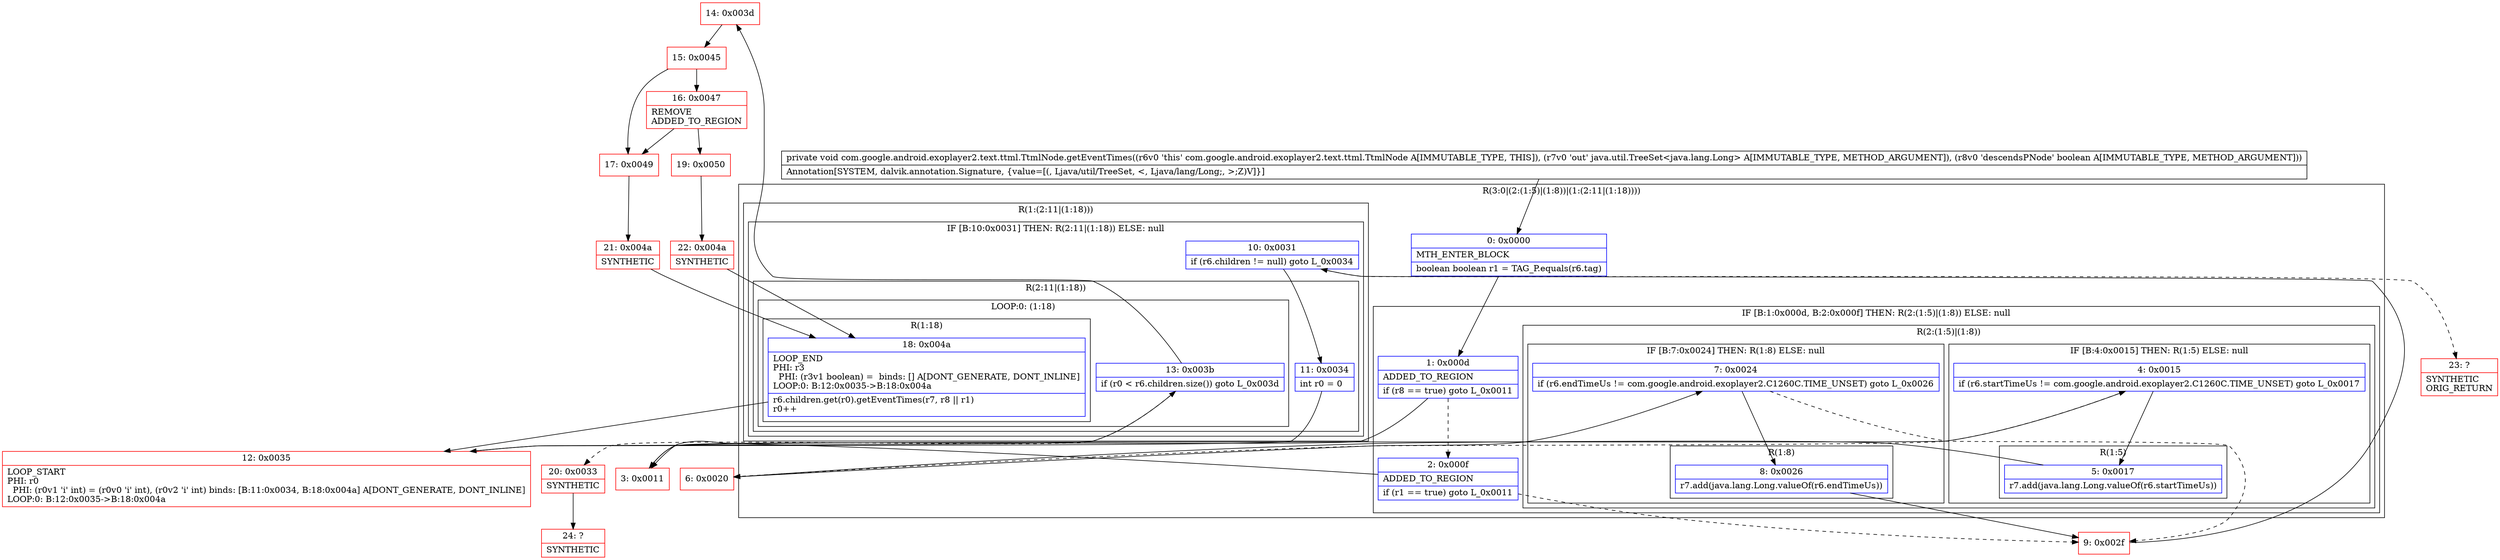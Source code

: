 digraph "CFG forcom.google.android.exoplayer2.text.ttml.TtmlNode.getEventTimes(Ljava\/util\/TreeSet;Z)V" {
subgraph cluster_Region_1425447865 {
label = "R(3:0|(2:(1:5)|(1:8))|(1:(2:11|(1:18))))";
node [shape=record,color=blue];
Node_0 [shape=record,label="{0\:\ 0x0000|MTH_ENTER_BLOCK\l|boolean boolean r1 = TAG_P.equals(r6.tag)\l}"];
subgraph cluster_IfRegion_653627823 {
label = "IF [B:1:0x000d, B:2:0x000f] THEN: R(2:(1:5)|(1:8)) ELSE: null";
node [shape=record,color=blue];
Node_1 [shape=record,label="{1\:\ 0x000d|ADDED_TO_REGION\l|if (r8 == true) goto L_0x0011\l}"];
Node_2 [shape=record,label="{2\:\ 0x000f|ADDED_TO_REGION\l|if (r1 == true) goto L_0x0011\l}"];
subgraph cluster_Region_623530526 {
label = "R(2:(1:5)|(1:8))";
node [shape=record,color=blue];
subgraph cluster_IfRegion_410046195 {
label = "IF [B:4:0x0015] THEN: R(1:5) ELSE: null";
node [shape=record,color=blue];
Node_4 [shape=record,label="{4\:\ 0x0015|if (r6.startTimeUs != com.google.android.exoplayer2.C1260C.TIME_UNSET) goto L_0x0017\l}"];
subgraph cluster_Region_350577709 {
label = "R(1:5)";
node [shape=record,color=blue];
Node_5 [shape=record,label="{5\:\ 0x0017|r7.add(java.lang.Long.valueOf(r6.startTimeUs))\l}"];
}
}
subgraph cluster_IfRegion_170108801 {
label = "IF [B:7:0x0024] THEN: R(1:8) ELSE: null";
node [shape=record,color=blue];
Node_7 [shape=record,label="{7\:\ 0x0024|if (r6.endTimeUs != com.google.android.exoplayer2.C1260C.TIME_UNSET) goto L_0x0026\l}"];
subgraph cluster_Region_2112794233 {
label = "R(1:8)";
node [shape=record,color=blue];
Node_8 [shape=record,label="{8\:\ 0x0026|r7.add(java.lang.Long.valueOf(r6.endTimeUs))\l}"];
}
}
}
}
subgraph cluster_Region_1677189217 {
label = "R(1:(2:11|(1:18)))";
node [shape=record,color=blue];
subgraph cluster_IfRegion_1552692286 {
label = "IF [B:10:0x0031] THEN: R(2:11|(1:18)) ELSE: null";
node [shape=record,color=blue];
Node_10 [shape=record,label="{10\:\ 0x0031|if (r6.children != null) goto L_0x0034\l}"];
subgraph cluster_Region_1748649100 {
label = "R(2:11|(1:18))";
node [shape=record,color=blue];
Node_11 [shape=record,label="{11\:\ 0x0034|int r0 = 0\l}"];
subgraph cluster_LoopRegion_141631841 {
label = "LOOP:0: (1:18)";
node [shape=record,color=blue];
Node_13 [shape=record,label="{13\:\ 0x003b|if (r0 \< r6.children.size()) goto L_0x003d\l}"];
subgraph cluster_Region_839788182 {
label = "R(1:18)";
node [shape=record,color=blue];
Node_18 [shape=record,label="{18\:\ 0x004a|LOOP_END\lPHI: r3 \l  PHI: (r3v1 boolean) =  binds: [] A[DONT_GENERATE, DONT_INLINE]\lLOOP:0: B:12:0x0035\-\>B:18:0x004a\l|r6.children.get(r0).getEventTimes(r7, r8 \|\| r1)\lr0++\l}"];
}
}
}
}
}
}
Node_3 [shape=record,color=red,label="{3\:\ 0x0011}"];
Node_6 [shape=record,color=red,label="{6\:\ 0x0020}"];
Node_9 [shape=record,color=red,label="{9\:\ 0x002f}"];
Node_12 [shape=record,color=red,label="{12\:\ 0x0035|LOOP_START\lPHI: r0 \l  PHI: (r0v1 'i' int) = (r0v0 'i' int), (r0v2 'i' int) binds: [B:11:0x0034, B:18:0x004a] A[DONT_GENERATE, DONT_INLINE]\lLOOP:0: B:12:0x0035\-\>B:18:0x004a\l}"];
Node_14 [shape=record,color=red,label="{14\:\ 0x003d}"];
Node_15 [shape=record,color=red,label="{15\:\ 0x0045}"];
Node_16 [shape=record,color=red,label="{16\:\ 0x0047|REMOVE\lADDED_TO_REGION\l}"];
Node_17 [shape=record,color=red,label="{17\:\ 0x0049}"];
Node_19 [shape=record,color=red,label="{19\:\ 0x0050}"];
Node_20 [shape=record,color=red,label="{20\:\ 0x0033|SYNTHETIC\l}"];
Node_21 [shape=record,color=red,label="{21\:\ 0x004a|SYNTHETIC\l}"];
Node_22 [shape=record,color=red,label="{22\:\ 0x004a|SYNTHETIC\l}"];
Node_23 [shape=record,color=red,label="{23\:\ ?|SYNTHETIC\lORIG_RETURN\l}"];
Node_24 [shape=record,color=red,label="{24\:\ ?|SYNTHETIC\l}"];
MethodNode[shape=record,label="{private void com.google.android.exoplayer2.text.ttml.TtmlNode.getEventTimes((r6v0 'this' com.google.android.exoplayer2.text.ttml.TtmlNode A[IMMUTABLE_TYPE, THIS]), (r7v0 'out' java.util.TreeSet\<java.lang.Long\> A[IMMUTABLE_TYPE, METHOD_ARGUMENT]), (r8v0 'descendsPNode' boolean A[IMMUTABLE_TYPE, METHOD_ARGUMENT]))  | Annotation[SYSTEM, dalvik.annotation.Signature, \{value=[(, Ljava\/util\/TreeSet, \<, Ljava\/lang\/Long;, \>;Z)V]\}]\l}"];
MethodNode -> Node_0;
Node_0 -> Node_1;
Node_1 -> Node_2[style=dashed];
Node_1 -> Node_3;
Node_2 -> Node_3;
Node_2 -> Node_9[style=dashed];
Node_4 -> Node_5;
Node_4 -> Node_6[style=dashed];
Node_5 -> Node_6;
Node_7 -> Node_8;
Node_7 -> Node_9[style=dashed];
Node_8 -> Node_9;
Node_10 -> Node_11;
Node_10 -> Node_23[style=dashed];
Node_11 -> Node_12;
Node_13 -> Node_14;
Node_13 -> Node_20[style=dashed];
Node_18 -> Node_12;
Node_3 -> Node_4;
Node_6 -> Node_7;
Node_9 -> Node_10;
Node_12 -> Node_13;
Node_14 -> Node_15;
Node_15 -> Node_16;
Node_15 -> Node_17;
Node_16 -> Node_17;
Node_16 -> Node_19;
Node_17 -> Node_21;
Node_19 -> Node_22;
Node_20 -> Node_24;
Node_21 -> Node_18;
Node_22 -> Node_18;
}

